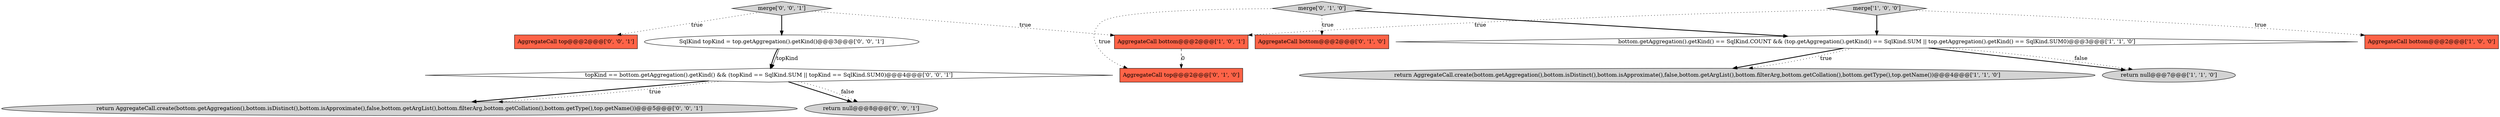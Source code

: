 digraph {
9 [style = filled, label = "topKind == bottom.getAggregation().getKind() && (topKind == SqlKind.SUM || topKind == SqlKind.SUM0)@@@4@@@['0', '0', '1']", fillcolor = white, shape = diamond image = "AAA0AAABBB3BBB"];
3 [style = filled, label = "return AggregateCall.create(bottom.getAggregation(),bottom.isDistinct(),bottom.isApproximate(),false,bottom.getArgList(),bottom.filterArg,bottom.getCollation(),bottom.getType(),top.getName())@@@4@@@['1', '1', '0']", fillcolor = lightgray, shape = ellipse image = "AAA0AAABBB1BBB"];
11 [style = filled, label = "return AggregateCall.create(bottom.getAggregation(),bottom.isDistinct(),bottom.isApproximate(),false,bottom.getArgList(),bottom.filterArg,bottom.getCollation(),bottom.getType(),top.getName())@@@5@@@['0', '0', '1']", fillcolor = lightgray, shape = ellipse image = "AAA0AAABBB3BBB"];
2 [style = filled, label = "return null@@@7@@@['1', '1', '0']", fillcolor = lightgray, shape = ellipse image = "AAA0AAABBB1BBB"];
13 [style = filled, label = "merge['0', '0', '1']", fillcolor = lightgray, shape = diamond image = "AAA0AAABBB3BBB"];
14 [style = filled, label = "SqlKind topKind = top.getAggregation().getKind()@@@3@@@['0', '0', '1']", fillcolor = white, shape = ellipse image = "AAA0AAABBB3BBB"];
0 [style = filled, label = "AggregateCall bottom@@@2@@@['1', '0', '0']", fillcolor = tomato, shape = box image = "AAA0AAABBB1BBB"];
12 [style = filled, label = "return null@@@8@@@['0', '0', '1']", fillcolor = lightgray, shape = ellipse image = "AAA0AAABBB3BBB"];
10 [style = filled, label = "AggregateCall top@@@2@@@['0', '0', '1']", fillcolor = tomato, shape = box image = "AAA0AAABBB3BBB"];
6 [style = filled, label = "merge['0', '1', '0']", fillcolor = lightgray, shape = diamond image = "AAA0AAABBB2BBB"];
5 [style = filled, label = "merge['1', '0', '0']", fillcolor = lightgray, shape = diamond image = "AAA0AAABBB1BBB"];
1 [style = filled, label = "bottom.getAggregation().getKind() == SqlKind.COUNT && (top.getAggregation().getKind() == SqlKind.SUM || top.getAggregation().getKind() == SqlKind.SUM0)@@@3@@@['1', '1', '0']", fillcolor = white, shape = diamond image = "AAA0AAABBB1BBB"];
4 [style = filled, label = "AggregateCall bottom@@@2@@@['1', '0', '1']", fillcolor = tomato, shape = box image = "AAA0AAABBB1BBB"];
7 [style = filled, label = "AggregateCall bottom@@@2@@@['0', '1', '0']", fillcolor = tomato, shape = box image = "AAA0AAABBB2BBB"];
8 [style = filled, label = "AggregateCall top@@@2@@@['0', '1', '0']", fillcolor = tomato, shape = box image = "AAA1AAABBB2BBB"];
1->3 [style = bold, label=""];
13->4 [style = dotted, label="true"];
6->1 [style = bold, label=""];
5->1 [style = bold, label=""];
14->9 [style = bold, label=""];
14->9 [style = solid, label="topKind"];
1->2 [style = bold, label=""];
9->12 [style = bold, label=""];
5->0 [style = dotted, label="true"];
4->8 [style = dashed, label="0"];
9->11 [style = bold, label=""];
13->10 [style = dotted, label="true"];
6->8 [style = dotted, label="true"];
13->14 [style = bold, label=""];
9->12 [style = dotted, label="false"];
5->4 [style = dotted, label="true"];
9->11 [style = dotted, label="true"];
1->2 [style = dotted, label="false"];
1->3 [style = dotted, label="true"];
6->7 [style = dotted, label="true"];
}
